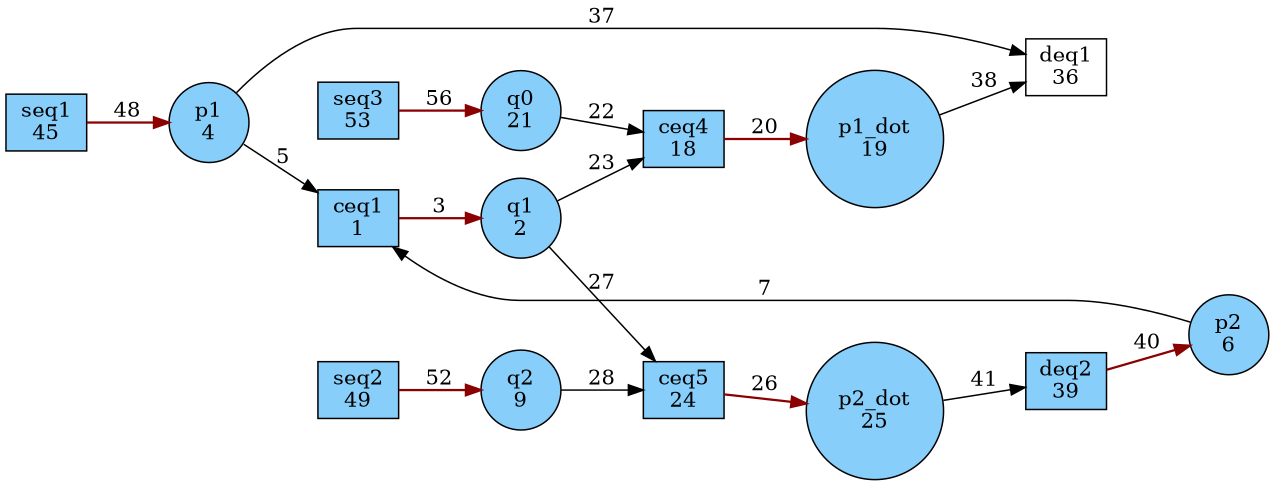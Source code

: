digraph G {
rankdir = LR;
size ="8.5"
node [shape = box, fillcolor = lightskyblue, style = filled, label="ceq1
1"]; ceq1;
node [shape = box, fillcolor = lightskyblue, style = filled, label="ceq4
18"]; ceq4;
node [shape = box, fillcolor = lightskyblue, style = filled, label="ceq5
24"]; ceq5;
node [shape = box, fillcolor = white, style = filled, label="deq1
36"]; deq1;
node [shape = box, fillcolor = lightskyblue, style = filled, label="deq2
39"]; deq2;
node [shape = box, fillcolor = lightskyblue, style = filled, label="seq1
45"]; seq1;
node [shape = box, fillcolor = lightskyblue, style = filled, label="seq2
49"]; seq2;
node [shape = box, fillcolor = lightskyblue, style = filled, label="seq3
53"]; seq3;
node [shape = circle, fillcolor = lightskyblue, style = filled, label="q1
2"]; q1;
node [shape = circle, fillcolor = lightskyblue, style = filled, label="p1
4"]; p1;
node [shape = circle, fillcolor = lightskyblue, style = filled, label="p2
6"]; p2;
node [shape = circle, fillcolor = lightskyblue, style = filled, label="q2
9"]; q2;
node [shape = circle, fillcolor = lightskyblue, style = filled, label="p1_dot
19"]; p1_dot;
node [shape = circle, fillcolor = lightskyblue, style = filled, label="q0
21"]; q0;
node [shape = circle, fillcolor = lightskyblue, style = filled, label="p2_dot
25"]; p2_dot;
ceq1 -> q1 [penwidth = 1.5, label = "3", color = red4 ];
p1 -> ceq1 [penwidth = 1, label = "5"];
p2 -> ceq1 [penwidth = 1, label = "7"];
ceq4 -> p1_dot [penwidth = 1.5, label = "20", color = red4 ];
q0 -> ceq4 [penwidth = 1, label = "22"];
q1 -> ceq4 [penwidth = 1, label = "23"];
ceq5 -> p2_dot [penwidth = 1.5, label = "26", color = red4 ];
q1 -> ceq5 [penwidth = 1, label = "27"];
q2 -> ceq5 [penwidth = 1, label = "28"];
p1 -> deq1 [penwidth = 1, label = "37"];
p1_dot -> deq1 [penwidth = 1, label = "38"];
deq2 -> p2 [penwidth = 1.5, label = "40", color = red4 ];
p2_dot -> deq2 [penwidth = 1, label = "41"];
seq1 -> p1 [penwidth = 1.5, label = "48", color = red4 ];
seq2 -> q2 [penwidth = 1.5, label = "52", color = red4 ];
seq3 -> q0 [penwidth = 1.5, label = "56", color = red4 ];
}
